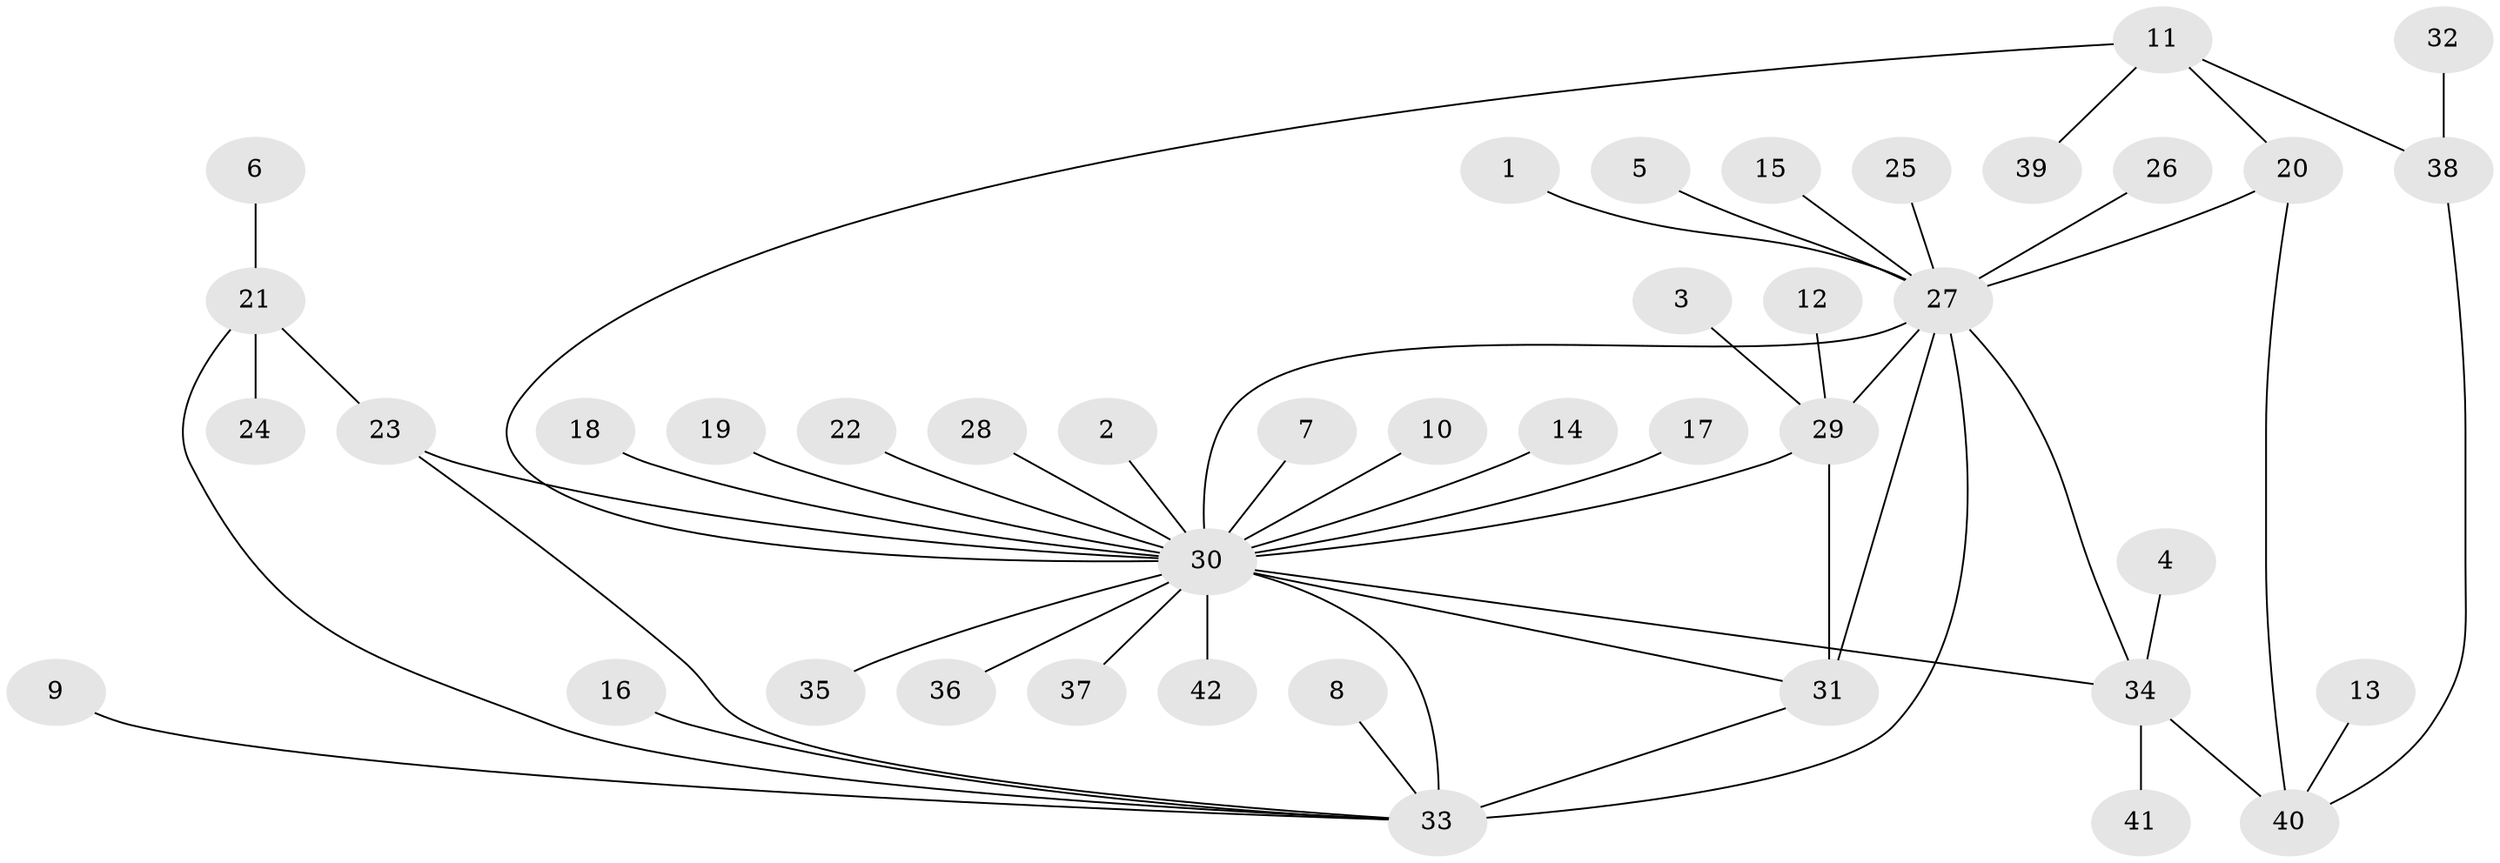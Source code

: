 // original degree distribution, {1: 0.5833333333333334, 6: 0.023809523809523808, 24: 0.011904761904761904, 2: 0.19047619047619047, 14: 0.011904761904761904, 10: 0.023809523809523808, 8: 0.011904761904761904, 5: 0.047619047619047616, 3: 0.05952380952380952, 12: 0.011904761904761904, 4: 0.023809523809523808}
// Generated by graph-tools (version 1.1) at 2025/25/03/09/25 03:25:53]
// undirected, 42 vertices, 52 edges
graph export_dot {
graph [start="1"]
  node [color=gray90,style=filled];
  1;
  2;
  3;
  4;
  5;
  6;
  7;
  8;
  9;
  10;
  11;
  12;
  13;
  14;
  15;
  16;
  17;
  18;
  19;
  20;
  21;
  22;
  23;
  24;
  25;
  26;
  27;
  28;
  29;
  30;
  31;
  32;
  33;
  34;
  35;
  36;
  37;
  38;
  39;
  40;
  41;
  42;
  1 -- 27 [weight=1.0];
  2 -- 30 [weight=1.0];
  3 -- 29 [weight=1.0];
  4 -- 34 [weight=1.0];
  5 -- 27 [weight=1.0];
  6 -- 21 [weight=1.0];
  7 -- 30 [weight=1.0];
  8 -- 33 [weight=1.0];
  9 -- 33 [weight=1.0];
  10 -- 30 [weight=1.0];
  11 -- 20 [weight=1.0];
  11 -- 30 [weight=1.0];
  11 -- 38 [weight=1.0];
  11 -- 39 [weight=1.0];
  12 -- 29 [weight=1.0];
  13 -- 40 [weight=1.0];
  14 -- 30 [weight=1.0];
  15 -- 27 [weight=1.0];
  16 -- 33 [weight=1.0];
  17 -- 30 [weight=1.0];
  18 -- 30 [weight=1.0];
  19 -- 30 [weight=1.0];
  20 -- 27 [weight=1.0];
  20 -- 40 [weight=1.0];
  21 -- 23 [weight=1.0];
  21 -- 24 [weight=1.0];
  21 -- 33 [weight=1.0];
  22 -- 30 [weight=1.0];
  23 -- 30 [weight=1.0];
  23 -- 33 [weight=1.0];
  25 -- 27 [weight=1.0];
  26 -- 27 [weight=2.0];
  27 -- 29 [weight=1.0];
  27 -- 30 [weight=2.0];
  27 -- 31 [weight=1.0];
  27 -- 33 [weight=2.0];
  27 -- 34 [weight=1.0];
  28 -- 30 [weight=1.0];
  29 -- 30 [weight=1.0];
  29 -- 31 [weight=2.0];
  30 -- 31 [weight=1.0];
  30 -- 33 [weight=3.0];
  30 -- 34 [weight=1.0];
  30 -- 35 [weight=1.0];
  30 -- 36 [weight=1.0];
  30 -- 37 [weight=1.0];
  30 -- 42 [weight=1.0];
  31 -- 33 [weight=1.0];
  32 -- 38 [weight=1.0];
  34 -- 40 [weight=1.0];
  34 -- 41 [weight=1.0];
  38 -- 40 [weight=1.0];
}
